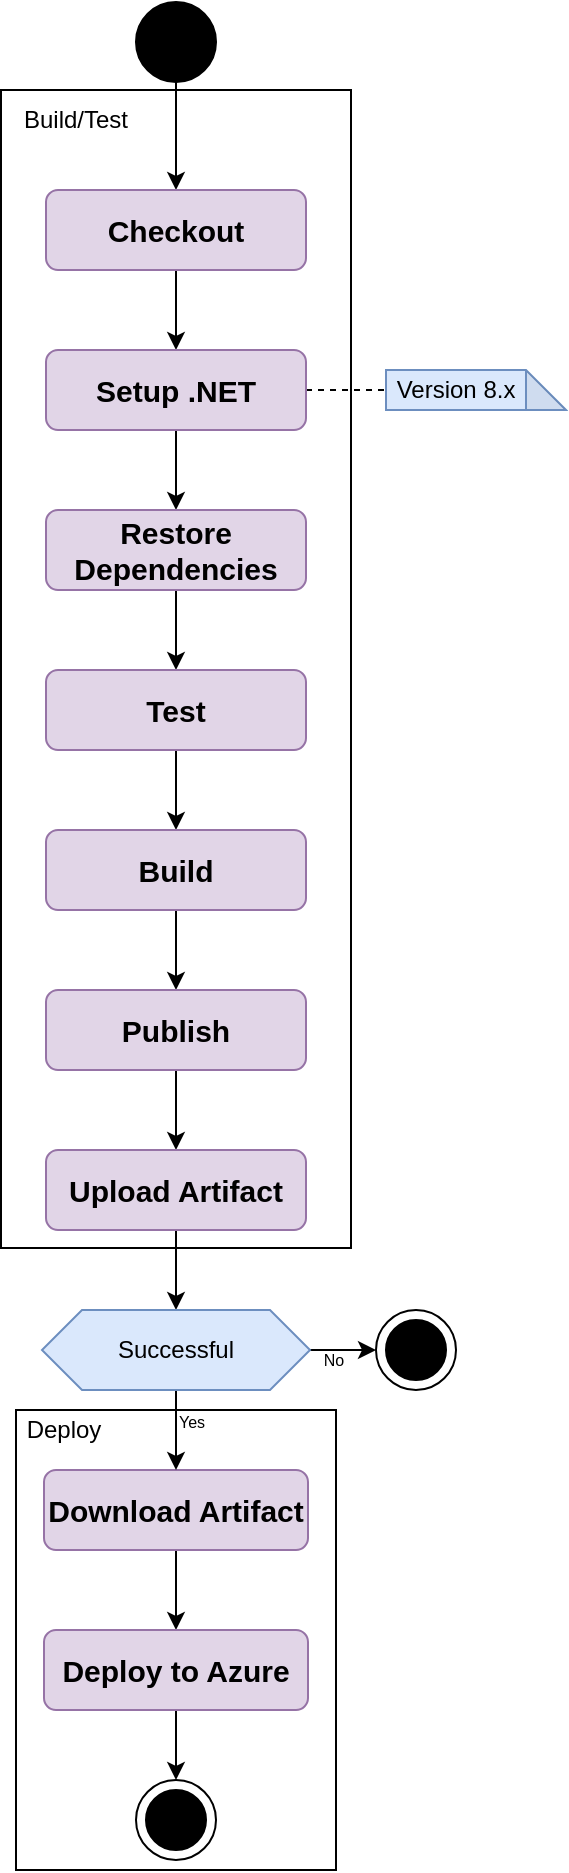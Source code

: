<mxfile version="25.0.3">
  <diagram name="Side-1" id="XNTgyswPlQL0MMfTTr4J">
    <mxGraphModel dx="1590" dy="1078" grid="0" gridSize="10" guides="1" tooltips="1" connect="1" arrows="1" fold="1" page="0" pageScale="1" pageWidth="827" pageHeight="1169" math="0" shadow="0">
      <root>
        <mxCell id="0" />
        <mxCell id="1" parent="0" />
        <mxCell id="rwar1H766Dd_d3rqaXCX-55" value="" style="rounded=0;whiteSpace=wrap;html=1;" vertex="1" parent="1">
          <mxGeometry x="340" y="810" width="160" height="230" as="geometry" />
        </mxCell>
        <mxCell id="rwar1H766Dd_d3rqaXCX-59" value="" style="ellipse;whiteSpace=wrap;html=1;aspect=fixed;" vertex="1" parent="1">
          <mxGeometry x="400" y="995" width="40" height="40" as="geometry" />
        </mxCell>
        <mxCell id="rwar1H766Dd_d3rqaXCX-37" value="" style="rounded=0;whiteSpace=wrap;html=1;" vertex="1" parent="1">
          <mxGeometry x="332.5" y="150" width="175" height="579" as="geometry" />
        </mxCell>
        <mxCell id="rwar1H766Dd_d3rqaXCX-5" style="edgeStyle=orthogonalEdgeStyle;rounded=0;orthogonalLoop=1;jettySize=auto;html=1;entryX=0.5;entryY=0;entryDx=0;entryDy=0;" edge="1" parent="1" source="rwar1H766Dd_d3rqaXCX-1" target="rwar1H766Dd_d3rqaXCX-3">
          <mxGeometry relative="1" as="geometry" />
        </mxCell>
        <mxCell id="rwar1H766Dd_d3rqaXCX-1" value="" style="ellipse;whiteSpace=wrap;html=1;aspect=fixed;fillColor=#000000;" vertex="1" parent="1">
          <mxGeometry x="400" y="106" width="40" height="40" as="geometry" />
        </mxCell>
        <mxCell id="rwar1H766Dd_d3rqaXCX-7" style="edgeStyle=orthogonalEdgeStyle;rounded=0;orthogonalLoop=1;jettySize=auto;html=1;entryX=0.5;entryY=0;entryDx=0;entryDy=0;" edge="1" parent="1" source="rwar1H766Dd_d3rqaXCX-3" target="rwar1H766Dd_d3rqaXCX-6">
          <mxGeometry relative="1" as="geometry" />
        </mxCell>
        <mxCell id="rwar1H766Dd_d3rqaXCX-3" value="&lt;b&gt;&lt;font style=&quot;font-size: 15px;&quot;&gt;Checkout&lt;/font&gt;&lt;/b&gt;" style="rounded=1;whiteSpace=wrap;html=1;fillColor=#e1d5e7;strokeColor=#9673a6;" vertex="1" parent="1">
          <mxGeometry x="355" y="200" width="130" height="40" as="geometry" />
        </mxCell>
        <mxCell id="rwar1H766Dd_d3rqaXCX-9" style="edgeStyle=orthogonalEdgeStyle;rounded=0;orthogonalLoop=1;jettySize=auto;html=1;entryX=0.5;entryY=0;entryDx=0;entryDy=0;" edge="1" parent="1" source="rwar1H766Dd_d3rqaXCX-6" target="rwar1H766Dd_d3rqaXCX-8">
          <mxGeometry relative="1" as="geometry" />
        </mxCell>
        <mxCell id="rwar1H766Dd_d3rqaXCX-22" style="edgeStyle=orthogonalEdgeStyle;rounded=0;orthogonalLoop=1;jettySize=auto;html=1;endArrow=none;endFill=0;dashed=1;" edge="1" parent="1" source="rwar1H766Dd_d3rqaXCX-6" target="rwar1H766Dd_d3rqaXCX-20">
          <mxGeometry relative="1" as="geometry" />
        </mxCell>
        <mxCell id="rwar1H766Dd_d3rqaXCX-6" value="&lt;b&gt;&lt;font style=&quot;font-size: 15px;&quot;&gt;Setup .NET&lt;/font&gt;&lt;/b&gt;" style="rounded=1;whiteSpace=wrap;html=1;fillColor=#e1d5e7;strokeColor=#9673a6;" vertex="1" parent="1">
          <mxGeometry x="355" y="280" width="130" height="40" as="geometry" />
        </mxCell>
        <mxCell id="rwar1H766Dd_d3rqaXCX-11" style="edgeStyle=orthogonalEdgeStyle;rounded=0;orthogonalLoop=1;jettySize=auto;html=1;entryX=0.5;entryY=0;entryDx=0;entryDy=0;" edge="1" parent="1" source="rwar1H766Dd_d3rqaXCX-8" target="rwar1H766Dd_d3rqaXCX-10">
          <mxGeometry relative="1" as="geometry" />
        </mxCell>
        <mxCell id="rwar1H766Dd_d3rqaXCX-8" value="&lt;b&gt;&lt;font style=&quot;font-size: 15px;&quot;&gt;Restore Dependencies&lt;/font&gt;&lt;/b&gt;" style="rounded=1;whiteSpace=wrap;html=1;fillColor=#e1d5e7;strokeColor=#9673a6;" vertex="1" parent="1">
          <mxGeometry x="355" y="360" width="130" height="40" as="geometry" />
        </mxCell>
        <mxCell id="rwar1H766Dd_d3rqaXCX-13" style="edgeStyle=orthogonalEdgeStyle;rounded=0;orthogonalLoop=1;jettySize=auto;html=1;" edge="1" parent="1" source="rwar1H766Dd_d3rqaXCX-10" target="rwar1H766Dd_d3rqaXCX-12">
          <mxGeometry relative="1" as="geometry" />
        </mxCell>
        <mxCell id="rwar1H766Dd_d3rqaXCX-10" value="&lt;b&gt;&lt;font style=&quot;font-size: 15px;&quot;&gt;Test&lt;/font&gt;&lt;/b&gt;" style="rounded=1;whiteSpace=wrap;html=1;fillColor=#e1d5e7;strokeColor=#9673a6;" vertex="1" parent="1">
          <mxGeometry x="355" y="440" width="130" height="40" as="geometry" />
        </mxCell>
        <mxCell id="rwar1H766Dd_d3rqaXCX-28" style="edgeStyle=orthogonalEdgeStyle;rounded=0;orthogonalLoop=1;jettySize=auto;html=1;exitX=0.5;exitY=1;exitDx=0;exitDy=0;entryX=0.5;entryY=0;entryDx=0;entryDy=0;" edge="1" parent="1" source="rwar1H766Dd_d3rqaXCX-12" target="rwar1H766Dd_d3rqaXCX-26">
          <mxGeometry relative="1" as="geometry" />
        </mxCell>
        <mxCell id="rwar1H766Dd_d3rqaXCX-12" value="&lt;b&gt;&lt;font&gt;&lt;span style=&quot;font-size: 15px;&quot;&gt;Build&lt;/span&gt;&lt;/font&gt;&lt;/b&gt;" style="rounded=1;whiteSpace=wrap;html=1;fillColor=#e1d5e7;strokeColor=#9673a6;" vertex="1" parent="1">
          <mxGeometry x="355" y="520" width="130" height="40" as="geometry" />
        </mxCell>
        <mxCell id="rwar1H766Dd_d3rqaXCX-15" value="" style="ellipse;whiteSpace=wrap;html=1;aspect=fixed;" vertex="1" parent="1">
          <mxGeometry x="520" y="760" width="40" height="40" as="geometry" />
        </mxCell>
        <mxCell id="rwar1H766Dd_d3rqaXCX-16" value="" style="ellipse;whiteSpace=wrap;html=1;aspect=fixed;fillColor=#000000;" vertex="1" parent="1">
          <mxGeometry x="525" y="765" width="30" height="30" as="geometry" />
        </mxCell>
        <mxCell id="rwar1H766Dd_d3rqaXCX-20" value="&amp;nbsp;Version 8.x" style="shape=note;whiteSpace=wrap;html=1;backgroundOutline=1;darkOpacity=0.05;fillColor=#dae8fc;strokeColor=#6c8ebf;align=left;" vertex="1" parent="1">
          <mxGeometry x="525" y="290" width="90" height="20" as="geometry" />
        </mxCell>
        <mxCell id="rwar1H766Dd_d3rqaXCX-29" style="edgeStyle=orthogonalEdgeStyle;rounded=0;orthogonalLoop=1;jettySize=auto;html=1;exitX=0.5;exitY=1;exitDx=0;exitDy=0;entryX=0.5;entryY=0;entryDx=0;entryDy=0;" edge="1" parent="1" source="rwar1H766Dd_d3rqaXCX-26" target="rwar1H766Dd_d3rqaXCX-27">
          <mxGeometry relative="1" as="geometry" />
        </mxCell>
        <mxCell id="rwar1H766Dd_d3rqaXCX-26" value="&lt;b&gt;&lt;font&gt;&lt;span style=&quot;font-size: 15px;&quot;&gt;Publish&lt;/span&gt;&lt;/font&gt;&lt;/b&gt;" style="rounded=1;whiteSpace=wrap;html=1;fillColor=#e1d5e7;strokeColor=#9673a6;" vertex="1" parent="1">
          <mxGeometry x="355" y="600" width="130" height="40" as="geometry" />
        </mxCell>
        <mxCell id="rwar1H766Dd_d3rqaXCX-45" style="edgeStyle=orthogonalEdgeStyle;rounded=0;orthogonalLoop=1;jettySize=auto;html=1;entryX=0.5;entryY=0;entryDx=0;entryDy=0;" edge="1" parent="1" source="rwar1H766Dd_d3rqaXCX-27" target="rwar1H766Dd_d3rqaXCX-40">
          <mxGeometry relative="1" as="geometry" />
        </mxCell>
        <mxCell id="rwar1H766Dd_d3rqaXCX-27" value="&lt;b&gt;&lt;font&gt;&lt;span style=&quot;font-size: 15px;&quot;&gt;Upload Artifact&lt;/span&gt;&lt;/font&gt;&lt;/b&gt;" style="rounded=1;whiteSpace=wrap;html=1;fillColor=#e1d5e7;strokeColor=#9673a6;" vertex="1" parent="1">
          <mxGeometry x="355" y="680" width="130" height="40" as="geometry" />
        </mxCell>
        <mxCell id="rwar1H766Dd_d3rqaXCX-52" style="edgeStyle=orthogonalEdgeStyle;rounded=0;orthogonalLoop=1;jettySize=auto;html=1;exitX=0.5;exitY=1;exitDx=0;exitDy=0;" edge="1" parent="1" source="rwar1H766Dd_d3rqaXCX-34">
          <mxGeometry relative="1" as="geometry">
            <mxPoint x="420.143" y="880.286" as="targetPoint" />
          </mxGeometry>
        </mxCell>
        <mxCell id="rwar1H766Dd_d3rqaXCX-54" style="edgeStyle=orthogonalEdgeStyle;rounded=0;orthogonalLoop=1;jettySize=auto;html=1;exitX=0.5;exitY=1;exitDx=0;exitDy=0;entryX=0.5;entryY=0;entryDx=0;entryDy=0;" edge="1" parent="1" source="rwar1H766Dd_d3rqaXCX-34" target="rwar1H766Dd_d3rqaXCX-53">
          <mxGeometry relative="1" as="geometry" />
        </mxCell>
        <mxCell id="rwar1H766Dd_d3rqaXCX-34" value="&lt;span style=&quot;font-size: 15px;&quot;&gt;&lt;b&gt;Download Artifact&lt;/b&gt;&lt;/span&gt;" style="rounded=1;whiteSpace=wrap;html=1;fillColor=#e1d5e7;strokeColor=#9673a6;" vertex="1" parent="1">
          <mxGeometry x="354" y="840" width="132" height="40" as="geometry" />
        </mxCell>
        <mxCell id="rwar1H766Dd_d3rqaXCX-38" value="&lt;font&gt;Build/Test&lt;/font&gt;" style="text;html=1;align=center;verticalAlign=middle;whiteSpace=wrap;rounded=0;" vertex="1" parent="1">
          <mxGeometry x="340" y="150" width="60" height="30" as="geometry" />
        </mxCell>
        <mxCell id="rwar1H766Dd_d3rqaXCX-46" style="edgeStyle=orthogonalEdgeStyle;rounded=0;orthogonalLoop=1;jettySize=auto;html=1;entryX=0.5;entryY=0;entryDx=0;entryDy=0;" edge="1" parent="1" source="rwar1H766Dd_d3rqaXCX-40" target="rwar1H766Dd_d3rqaXCX-34">
          <mxGeometry relative="1" as="geometry" />
        </mxCell>
        <mxCell id="rwar1H766Dd_d3rqaXCX-49" style="edgeStyle=orthogonalEdgeStyle;rounded=0;orthogonalLoop=1;jettySize=auto;html=1;entryX=0;entryY=0.5;entryDx=0;entryDy=0;" edge="1" parent="1" source="rwar1H766Dd_d3rqaXCX-40" target="rwar1H766Dd_d3rqaXCX-15">
          <mxGeometry relative="1" as="geometry" />
        </mxCell>
        <mxCell id="rwar1H766Dd_d3rqaXCX-40" value="Successful" style="shape=hexagon;perimeter=hexagonPerimeter2;whiteSpace=wrap;html=1;fixedSize=1;fillColor=#dae8fc;strokeColor=#6c8ebf;" vertex="1" parent="1">
          <mxGeometry x="353" y="760" width="134" height="40" as="geometry" />
        </mxCell>
        <mxCell id="rwar1H766Dd_d3rqaXCX-47" value="&lt;font style=&quot;font-size: 8px;&quot;&gt;Yes&lt;/font&gt;" style="text;html=1;align=center;verticalAlign=middle;whiteSpace=wrap;rounded=0;rotation=0;" vertex="1" parent="1">
          <mxGeometry x="398" y="800" width="60" height="30" as="geometry" />
        </mxCell>
        <mxCell id="rwar1H766Dd_d3rqaXCX-51" value="&lt;font style=&quot;font-size: 8px;&quot;&gt;No&lt;/font&gt;" style="text;html=1;align=center;verticalAlign=middle;whiteSpace=wrap;rounded=0;rotation=0;" vertex="1" parent="1">
          <mxGeometry x="469" y="769" width="60" height="30" as="geometry" />
        </mxCell>
        <mxCell id="rwar1H766Dd_d3rqaXCX-60" style="edgeStyle=orthogonalEdgeStyle;rounded=0;orthogonalLoop=1;jettySize=auto;html=1;entryX=0.5;entryY=0;entryDx=0;entryDy=0;" edge="1" parent="1" source="rwar1H766Dd_d3rqaXCX-53" target="rwar1H766Dd_d3rqaXCX-59">
          <mxGeometry relative="1" as="geometry" />
        </mxCell>
        <mxCell id="rwar1H766Dd_d3rqaXCX-53" value="&lt;span style=&quot;font-size: 15px;&quot;&gt;&lt;b&gt;Deploy to Azure&lt;/b&gt;&lt;/span&gt;" style="rounded=1;whiteSpace=wrap;html=1;fillColor=#e1d5e7;strokeColor=#9673a6;" vertex="1" parent="1">
          <mxGeometry x="354" y="920" width="132" height="40" as="geometry" />
        </mxCell>
        <mxCell id="rwar1H766Dd_d3rqaXCX-56" value="Deploy" style="text;html=1;align=center;verticalAlign=middle;whiteSpace=wrap;rounded=0;" vertex="1" parent="1">
          <mxGeometry x="334" y="805" width="60" height="30" as="geometry" />
        </mxCell>
        <mxCell id="rwar1H766Dd_d3rqaXCX-58" value="" style="ellipse;whiteSpace=wrap;html=1;aspect=fixed;fillColor=#000000;" vertex="1" parent="1">
          <mxGeometry x="405" y="1000" width="30" height="30" as="geometry" />
        </mxCell>
      </root>
    </mxGraphModel>
  </diagram>
</mxfile>
